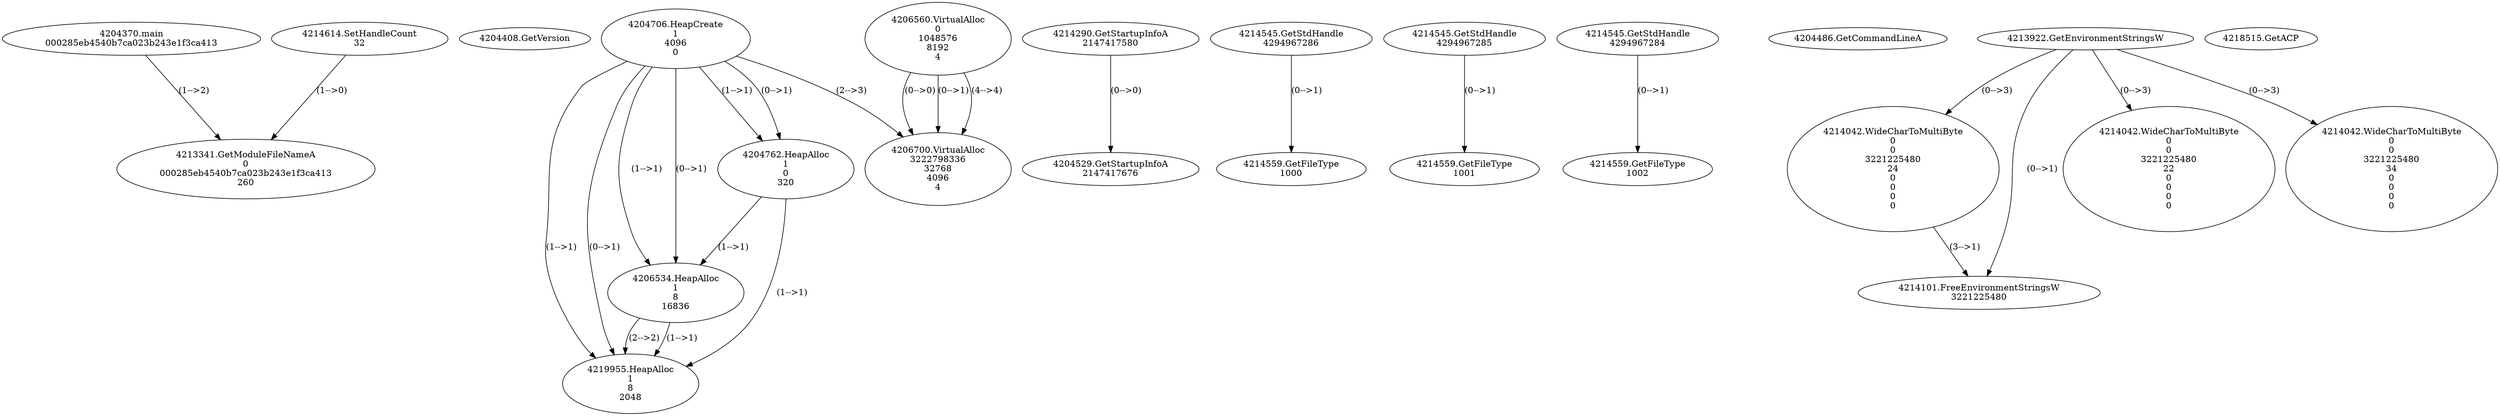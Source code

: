 // Global SCDG with merge call
digraph {
	0 [label="4204370.main
000285eb4540b7ca023b243e1f3ca413"]
	1 [label="4204408.GetVersion
"]
	2 [label="4204706.HeapCreate
1
4096
0"]
	3 [label="4204762.HeapAlloc
1
0
320"]
	2 -> 3 [label="(1-->1)"]
	2 -> 3 [label="(0-->1)"]
	4 [label="4206534.HeapAlloc
1
8
16836"]
	2 -> 4 [label="(1-->1)"]
	2 -> 4 [label="(0-->1)"]
	3 -> 4 [label="(1-->1)"]
	5 [label="4206560.VirtualAlloc
0
1048576
8192
4"]
	6 [label="4206700.VirtualAlloc
3222798336
32768
4096
4"]
	5 -> 6 [label="(0-->1)"]
	2 -> 6 [label="(2-->3)"]
	5 -> 6 [label="(4-->4)"]
	5 -> 6 [label="(0-->0)"]
	7 [label="4214290.GetStartupInfoA
2147417580"]
	8 [label="4214545.GetStdHandle
4294967286"]
	9 [label="4214559.GetFileType
1000"]
	8 -> 9 [label="(0-->1)"]
	10 [label="4214545.GetStdHandle
4294967285"]
	11 [label="4214559.GetFileType
1001"]
	10 -> 11 [label="(0-->1)"]
	12 [label="4214545.GetStdHandle
4294967284"]
	13 [label="4214559.GetFileType
1002"]
	12 -> 13 [label="(0-->1)"]
	14 [label="4214614.SetHandleCount
32"]
	15 [label="4204486.GetCommandLineA
"]
	16 [label="4213922.GetEnvironmentStringsW
"]
	17 [label="4214042.WideCharToMultiByte
0
0
3221225480
24
0
0
0
0"]
	16 -> 17 [label="(0-->3)"]
	18 [label="4214101.FreeEnvironmentStringsW
3221225480"]
	16 -> 18 [label="(0-->1)"]
	17 -> 18 [label="(3-->1)"]
	19 [label="4218515.GetACP
"]
	20 [label="4213341.GetModuleFileNameA
0
000285eb4540b7ca023b243e1f3ca413
260"]
	0 -> 20 [label="(1-->2)"]
	14 -> 20 [label="(1-->0)"]
	21 [label="4219955.HeapAlloc
1
8
2048"]
	2 -> 21 [label="(1-->1)"]
	2 -> 21 [label="(0-->1)"]
	3 -> 21 [label="(1-->1)"]
	4 -> 21 [label="(1-->1)"]
	4 -> 21 [label="(2-->2)"]
	22 [label="4204529.GetStartupInfoA
2147417676"]
	7 -> 22 [label="(0-->0)"]
	23 [label="4214042.WideCharToMultiByte
0
0
3221225480
22
0
0
0
0"]
	16 -> 23 [label="(0-->3)"]
	24 [label="4214042.WideCharToMultiByte
0
0
3221225480
34
0
0
0
0"]
	16 -> 24 [label="(0-->3)"]
}
